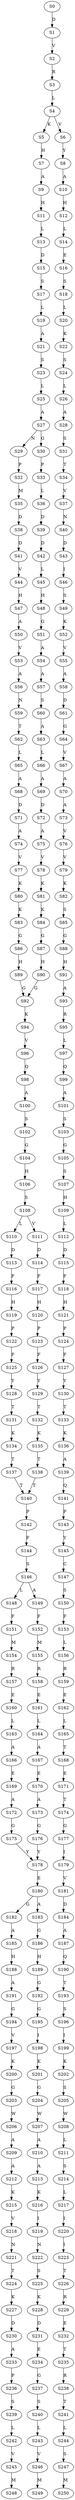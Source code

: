 strict digraph  {
	S0 -> S1 [ label = D ];
	S1 -> S2 [ label = V ];
	S2 -> S3 [ label = R ];
	S3 -> S4 [ label = L ];
	S4 -> S5 [ label = K ];
	S4 -> S6 [ label = V ];
	S5 -> S7 [ label = H ];
	S6 -> S8 [ label = Y ];
	S7 -> S9 [ label = A ];
	S8 -> S10 [ label = A ];
	S9 -> S11 [ label = H ];
	S10 -> S12 [ label = H ];
	S11 -> S13 [ label = L ];
	S12 -> S14 [ label = L ];
	S13 -> S15 [ label = D ];
	S14 -> S16 [ label = E ];
	S15 -> S17 [ label = S ];
	S16 -> S18 [ label = S ];
	S17 -> S19 [ label = L ];
	S18 -> S20 [ label = L ];
	S19 -> S21 [ label = A ];
	S20 -> S22 [ label = K ];
	S21 -> S23 [ label = S ];
	S22 -> S24 [ label = S ];
	S23 -> S25 [ label = L ];
	S24 -> S26 [ label = L ];
	S25 -> S27 [ label = A ];
	S26 -> S28 [ label = A ];
	S27 -> S29 [ label = N ];
	S27 -> S30 [ label = G ];
	S28 -> S31 [ label = S ];
	S29 -> S32 [ label = P ];
	S30 -> S33 [ label = P ];
	S31 -> S34 [ label = T ];
	S32 -> S35 [ label = M ];
	S33 -> S36 [ label = L ];
	S34 -> S37 [ label = V ];
	S35 -> S38 [ label = D ];
	S36 -> S39 [ label = D ];
	S37 -> S40 [ label = N ];
	S38 -> S41 [ label = D ];
	S39 -> S42 [ label = D ];
	S40 -> S43 [ label = D ];
	S41 -> S44 [ label = V ];
	S42 -> S45 [ label = L ];
	S43 -> S46 [ label = I ];
	S44 -> S47 [ label = H ];
	S45 -> S48 [ label = H ];
	S46 -> S49 [ label = S ];
	S47 -> S50 [ label = A ];
	S48 -> S51 [ label = G ];
	S49 -> S52 [ label = K ];
	S50 -> S53 [ label = V ];
	S51 -> S54 [ label = A ];
	S52 -> S55 [ label = V ];
	S53 -> S56 [ label = A ];
	S54 -> S57 [ label = A ];
	S55 -> S58 [ label = A ];
	S56 -> S59 [ label = N ];
	S57 -> S60 [ label = S ];
	S58 -> S61 [ label = D ];
	S59 -> S62 [ label = T ];
	S60 -> S63 [ label = A ];
	S61 -> S64 [ label = G ];
	S62 -> S65 [ label = L ];
	S63 -> S66 [ label = L ];
	S64 -> S67 [ label = V ];
	S65 -> S68 [ label = A ];
	S66 -> S69 [ label = A ];
	S67 -> S70 [ label = A ];
	S68 -> S71 [ label = D ];
	S69 -> S72 [ label = D ];
	S70 -> S73 [ label = A ];
	S71 -> S74 [ label = A ];
	S72 -> S75 [ label = A ];
	S73 -> S76 [ label = V ];
	S74 -> S77 [ label = V ];
	S75 -> S78 [ label = V ];
	S76 -> S79 [ label = V ];
	S77 -> S80 [ label = K ];
	S78 -> S81 [ label = K ];
	S79 -> S82 [ label = K ];
	S80 -> S83 [ label = K ];
	S81 -> S84 [ label = K ];
	S82 -> S85 [ label = S ];
	S83 -> S86 [ label = G ];
	S84 -> S87 [ label = G ];
	S85 -> S88 [ label = G ];
	S86 -> S89 [ label = H ];
	S87 -> S90 [ label = H ];
	S88 -> S91 [ label = H ];
	S89 -> S92 [ label = G ];
	S90 -> S92 [ label = G ];
	S91 -> S93 [ label = A ];
	S92 -> S94 [ label = K ];
	S93 -> S95 [ label = R ];
	S94 -> S96 [ label = V ];
	S95 -> S97 [ label = L ];
	S96 -> S98 [ label = Q ];
	S97 -> S99 [ label = Q ];
	S98 -> S100 [ label = A ];
	S99 -> S101 [ label = A ];
	S100 -> S102 [ label = S ];
	S101 -> S103 [ label = S ];
	S102 -> S104 [ label = G ];
	S103 -> S105 [ label = G ];
	S104 -> S106 [ label = H ];
	S105 -> S107 [ label = S ];
	S106 -> S108 [ label = S ];
	S107 -> S109 [ label = H ];
	S108 -> S110 [ label = L ];
	S108 -> S111 [ label = V ];
	S109 -> S112 [ label = L ];
	S110 -> S113 [ label = D ];
	S111 -> S114 [ label = D ];
	S112 -> S115 [ label = D ];
	S113 -> S116 [ label = F ];
	S114 -> S117 [ label = F ];
	S115 -> S118 [ label = F ];
	S116 -> S119 [ label = H ];
	S117 -> S120 [ label = H ];
	S118 -> S121 [ label = H ];
	S119 -> S122 [ label = P ];
	S120 -> S123 [ label = P ];
	S121 -> S124 [ label = P ];
	S122 -> S125 [ label = F ];
	S123 -> S126 [ label = F ];
	S124 -> S127 [ label = F ];
	S125 -> S128 [ label = Y ];
	S126 -> S129 [ label = Y ];
	S127 -> S130 [ label = Y ];
	S128 -> S131 [ label = T ];
	S129 -> S132 [ label = T ];
	S130 -> S133 [ label = T ];
	S131 -> S134 [ label = K ];
	S132 -> S135 [ label = K ];
	S133 -> S136 [ label = K ];
	S134 -> S137 [ label = T ];
	S135 -> S138 [ label = T ];
	S136 -> S139 [ label = A ];
	S137 -> S140 [ label = T ];
	S138 -> S140 [ label = T ];
	S139 -> S141 [ label = Q ];
	S140 -> S142 [ label = P ];
	S141 -> S143 [ label = P ];
	S142 -> S144 [ label = F ];
	S143 -> S145 [ label = Y ];
	S144 -> S146 [ label = S ];
	S145 -> S147 [ label = C ];
	S146 -> S148 [ label = L ];
	S146 -> S149 [ label = A ];
	S147 -> S150 [ label = S ];
	S148 -> S151 [ label = F ];
	S149 -> S152 [ label = F ];
	S150 -> S153 [ label = F ];
	S151 -> S154 [ label = M ];
	S152 -> S155 [ label = M ];
	S153 -> S156 [ label = L ];
	S154 -> S157 [ label = R ];
	S155 -> S158 [ label = R ];
	S156 -> S159 [ label = R ];
	S157 -> S160 [ label = E ];
	S158 -> S161 [ label = E ];
	S159 -> S162 [ label = E ];
	S160 -> S163 [ label = L ];
	S161 -> S164 [ label = L ];
	S162 -> S165 [ label = L ];
	S163 -> S166 [ label = A ];
	S164 -> S167 [ label = A ];
	S165 -> S168 [ label = T ];
	S166 -> S169 [ label = E ];
	S167 -> S170 [ label = E ];
	S168 -> S171 [ label = E ];
	S169 -> S172 [ label = A ];
	S170 -> S173 [ label = A ];
	S171 -> S174 [ label = T ];
	S172 -> S175 [ label = G ];
	S173 -> S176 [ label = G ];
	S174 -> S177 [ label = G ];
	S175 -> S178 [ label = Y ];
	S176 -> S178 [ label = Y ];
	S177 -> S179 [ label = I ];
	S178 -> S180 [ label = E ];
	S179 -> S181 [ label = V ];
	S180 -> S182 [ label = G ];
	S180 -> S183 [ label = A ];
	S181 -> S184 [ label = D ];
	S182 -> S185 [ label = A ];
	S183 -> S186 [ label = G ];
	S184 -> S187 [ label = A ];
	S185 -> S188 [ label = H ];
	S186 -> S189 [ label = H ];
	S187 -> S190 [ label = Q ];
	S188 -> S191 [ label = A ];
	S189 -> S192 [ label = G ];
	S190 -> S193 [ label = T ];
	S191 -> S194 [ label = G ];
	S192 -> S195 [ label = G ];
	S193 -> S196 [ label = S ];
	S194 -> S197 [ label = V ];
	S195 -> S198 [ label = I ];
	S196 -> S199 [ label = I ];
	S197 -> S200 [ label = K ];
	S198 -> S201 [ label = K ];
	S199 -> S202 [ label = K ];
	S200 -> S203 [ label = G ];
	S201 -> S204 [ label = G ];
	S202 -> S205 [ label = S ];
	S203 -> S206 [ label = W ];
	S204 -> S207 [ label = W ];
	S205 -> S208 [ label = W ];
	S206 -> S209 [ label = A ];
	S207 -> S210 [ label = A ];
	S208 -> S211 [ label = L ];
	S209 -> S212 [ label = A ];
	S210 -> S213 [ label = A ];
	S211 -> S214 [ label = S ];
	S212 -> S215 [ label = K ];
	S213 -> S216 [ label = K ];
	S214 -> S217 [ label = L ];
	S215 -> S218 [ label = V ];
	S216 -> S219 [ label = I ];
	S217 -> S220 [ label = I ];
	S218 -> S221 [ label = N ];
	S219 -> S222 [ label = N ];
	S220 -> S223 [ label = I ];
	S221 -> S224 [ label = T ];
	S222 -> S225 [ label = S ];
	S223 -> S226 [ label = T ];
	S224 -> S227 [ label = K ];
	S225 -> S228 [ label = K ];
	S226 -> S229 [ label = R ];
	S227 -> S230 [ label = D ];
	S228 -> S231 [ label = D ];
	S229 -> S232 [ label = E ];
	S230 -> S233 [ label = A ];
	S231 -> S234 [ label = E ];
	S232 -> S235 [ label = T ];
	S233 -> S236 [ label = P ];
	S234 -> S237 [ label = G ];
	S235 -> S238 [ label = R ];
	S236 -> S239 [ label = S ];
	S237 -> S240 [ label = S ];
	S238 -> S241 [ label = T ];
	S239 -> S242 [ label = L ];
	S240 -> S243 [ label = L ];
	S241 -> S244 [ label = L ];
	S242 -> S245 [ label = V ];
	S243 -> S246 [ label = V ];
	S244 -> S247 [ label = S ];
	S245 -> S248 [ label = M ];
	S246 -> S249 [ label = M ];
	S247 -> S250 [ label = M ];
}
